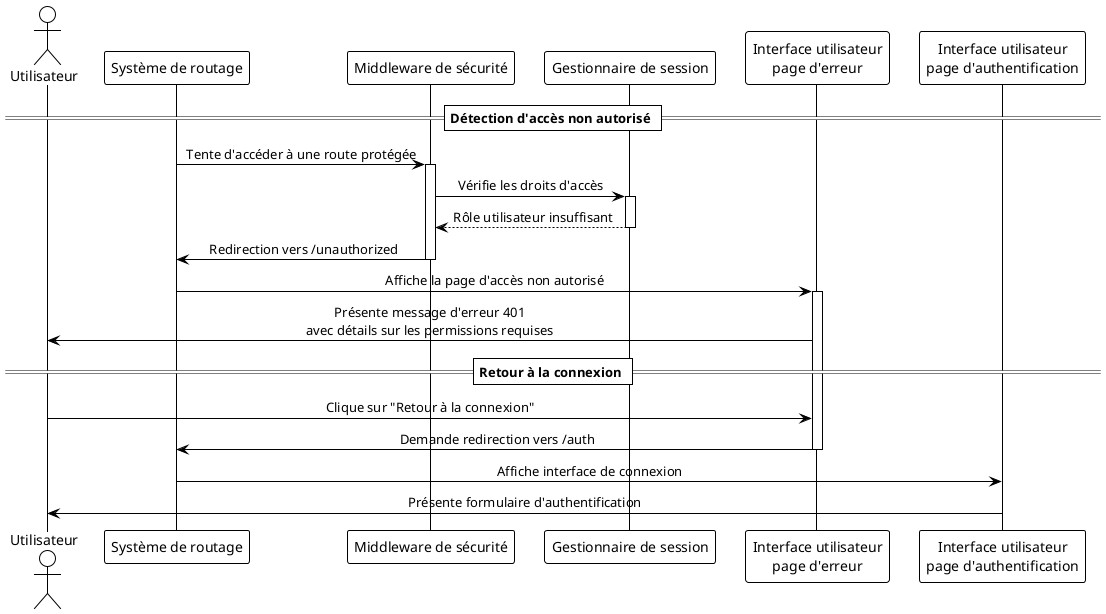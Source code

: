 @startuml "Gestion de l'accès non autorisé"
!theme plain
skinparam sequenceMessageAlign center
skinparam responseMessageBelowArrow true

actor "Utilisateur" as User
participant "Système de routage" as Router
participant "Middleware de sécurité" as AuthMiddleware
participant "Gestionnaire de session" as SessionManager
participant "Interface utilisateur\npage d'erreur" as ErrorUI
participant "Interface utilisateur\npage d'authentification" as AuthUI

== Détection d'accès non autorisé ==
Router -> AuthMiddleware: Tente d'accéder à une route protégée
activate AuthMiddleware
AuthMiddleware -> SessionManager: Vérifie les droits d'accès
activate SessionManager
SessionManager --> AuthMiddleware: Rôle utilisateur insuffisant
deactivate SessionManager

AuthMiddleware -> Router: Redirection vers /unauthorized
deactivate AuthMiddleware
Router -> ErrorUI: Affiche la page d'accès non autorisé
activate ErrorUI
ErrorUI -> User: Présente message d'erreur 401\navec détails sur les permissions requises

== Retour à la connexion ==
User -> ErrorUI: Clique sur "Retour à la connexion"
ErrorUI -> Router: Demande redirection vers /auth
deactivate ErrorUI
Router -> AuthUI: Affiche interface de connexion
AuthUI -> User: Présente formulaire d'authentification

@enduml